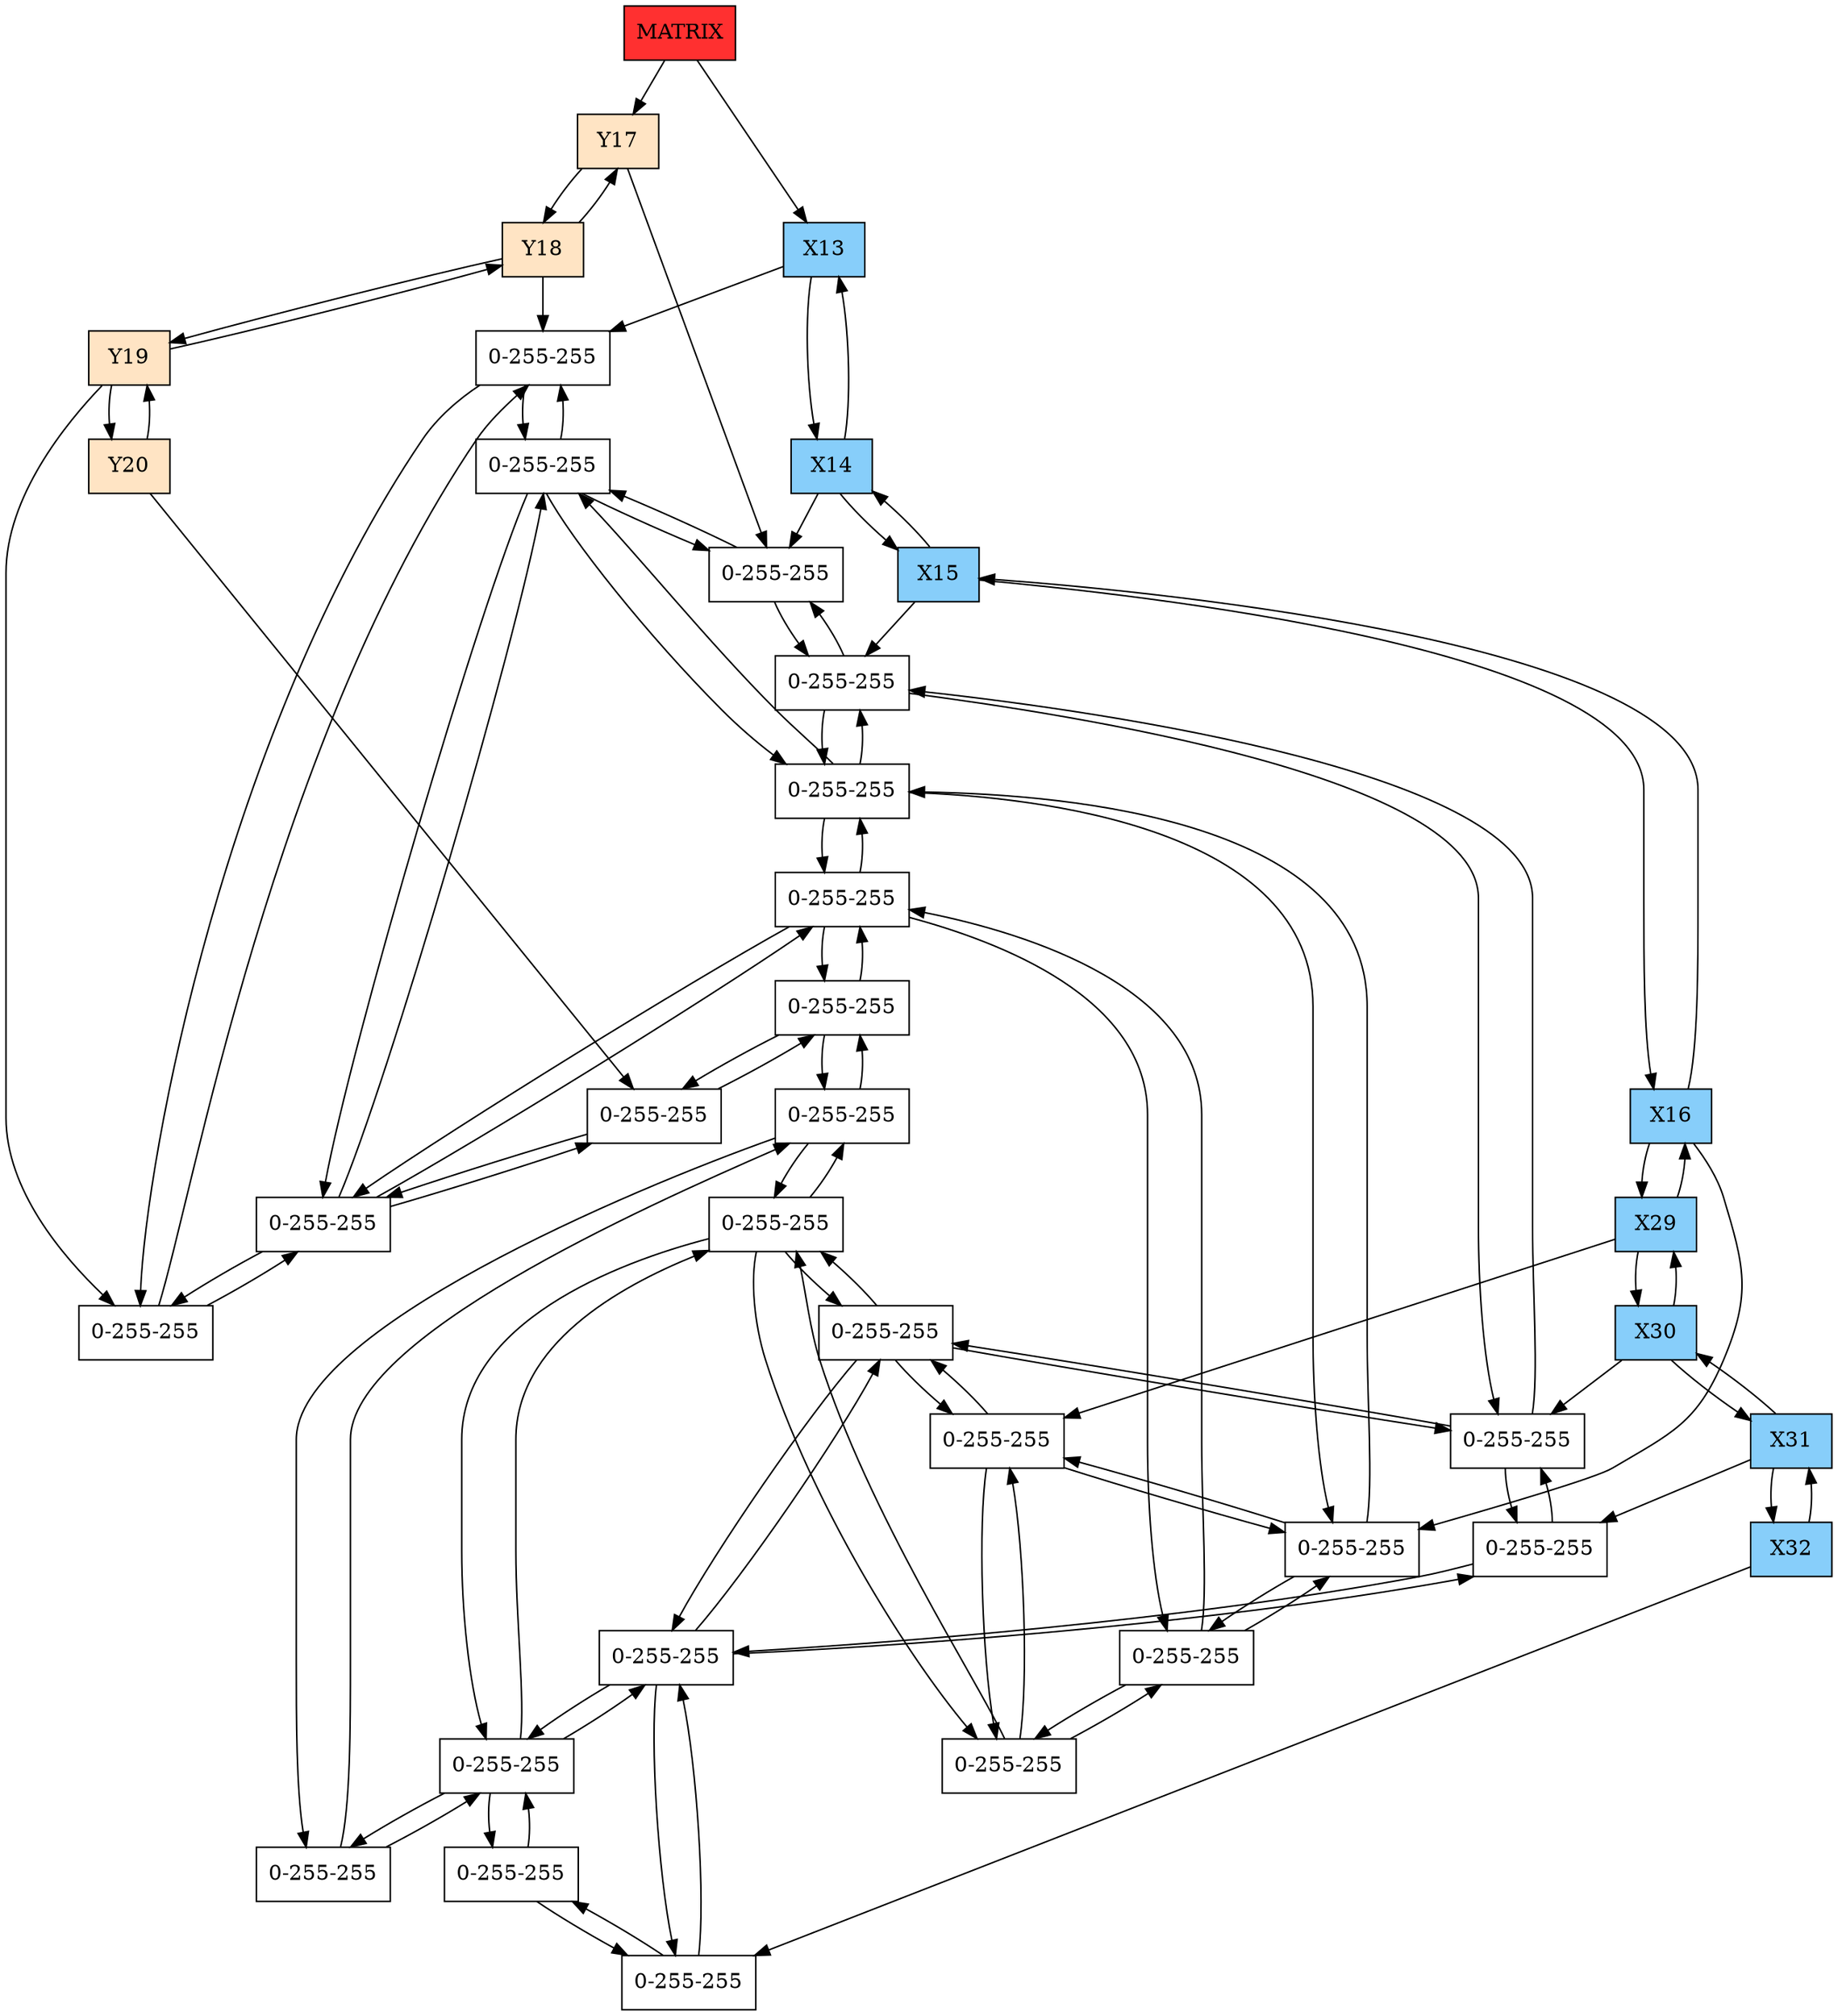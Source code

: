 digraph DISPERSA{
node[shape=box];
graph[nodesep = 0.5];
header[label="MATRIX" style=filled, fillcolor=firebrick1, pos="0,0!"];
Y17[label="Y17"  style = filled, fillcolor = bisque1, pos="0,-17!"];
Y18[label="Y18"  style = filled, fillcolor = bisque1, pos="0,-18!"];
Y19[label="Y19"  style = filled, fillcolor = bisque1, pos="0,-19!"];
Y20[label="Y20"  style = filled, fillcolor = bisque1, pos="0,-20!"];
X13[label="X13" style=filled, fillcolor=lightskyblue, pos="13,0!"];
X14[label="X14" style=filled, fillcolor=lightskyblue, pos="14,0!"];
X15[label="X15" style=filled, fillcolor=lightskyblue, pos="15,0!"];
X16[label="X16" style=filled, fillcolor=lightskyblue, pos="16,0!"];
X29[label="X29" style=filled, fillcolor=lightskyblue, pos="29,0!"];
X30[label="X30" style=filled, fillcolor=lightskyblue, pos="30,0!"];
X31[label="X31" style=filled, fillcolor=lightskyblue, pos="31,0!"];
X32[label="X32" style=filled, fillcolor=lightskyblue, pos="32,0!"];
header ->Y17;
header ->X13;
Y17 -> Y18 -> Y17;
Y18 -> Y19 -> Y18;
Y19 -> Y20 -> Y19;
X13 -> X14 -> X13;
X14 -> X15 -> X14;
X15 -> X16 -> X15;
X16 -> X29 -> X16;
X29 -> X30 -> X29;
X30 -> X31 -> X30;
X31 -> X32 -> X31;
X14Y17[label="0-255-255" pos="14,-17!"];
X15Y17[label="0-255-255" pos="15,-17!"];
X30Y17[label="0-255-255" pos="30,-17!"];
X31Y17[label="0-255-255" pos="31,-17!"];
X13Y18[label="0-255-255" pos="13,-18!"];
X14Y18[label="0-255-255" pos="14,-18!"];
X15Y18[label="0-255-255" pos="15,-18!"];
X16Y18[label="0-255-255" pos="16,-18!"];
X29Y18[label="0-255-255" pos="29,-18!"];
X30Y18[label="0-255-255" pos="30,-18!"];
X31Y18[label="0-255-255" pos="31,-18!"];
X32Y18[label="0-255-255" pos="32,-18!"];
X13Y19[label="0-255-255" pos="13,-19!"];
X14Y19[label="0-255-255" pos="14,-19!"];
X15Y19[label="0-255-255" pos="15,-19!"];
X16Y19[label="0-255-255" pos="16,-19!"];
X29Y19[label="0-255-255" pos="29,-19!"];
X30Y19[label="0-255-255" pos="30,-19!"];
X31Y19[label="0-255-255" pos="31,-19!"];
X32Y19[label="0-255-255" pos="32,-19!"];
X14Y20[label="0-255-255" pos="14,-20!"];
X15Y20[label="0-255-255" pos="15,-20!"];
X30Y20[label="0-255-255" pos="30,-20!"];
X31Y20[label="0-255-255" pos="31,-20!"];
Y17 -> X14Y17;
X13 -> X13Y18;
X14 -> X14Y17;
X15 -> X15Y17;
X16 -> X16Y18;
X29 -> X29Y18;
X30 -> X30Y17;
X31 -> X31Y17;
X32 -> X32Y18;
X14Y17 -> X15Y17 -> X14Y17;
X14Y17 -> X14Y18 -> X14Y17;
X15Y17 -> X30Y17 -> X15Y17;
X15Y17 -> X15Y18 -> X15Y17;
X30Y17 -> X31Y17 -> X30Y17;
X30Y17 -> X30Y18 -> X30Y17;
X31Y17 -> X31Y18 -> X31Y17;
Y18 -> X13Y18;
X13Y18 -> X14Y18 -> X13Y18;
X13Y18 -> X13Y19 -> X13Y18;
X14Y18 -> X15Y18 -> X14Y18;
X14Y18 -> X14Y19 -> X14Y18;
X15Y18 -> X16Y18 -> X15Y18;
X15Y18 -> X15Y19 -> X15Y18;
X16Y18 -> X29Y18 -> X16Y18;
X16Y18 -> X16Y19 -> X16Y18;
X29Y18 -> X30Y18 -> X29Y18;
X29Y18 -> X29Y19 -> X29Y18;
X30Y18 -> X31Y18 -> X30Y18;
X30Y18 -> X30Y19 -> X30Y18;
X31Y18 -> X32Y18 -> X31Y18;
X31Y18 -> X31Y19 -> X31Y18;
X32Y18 -> X32Y19 -> X32Y18;
Y19 -> X13Y19;
X13Y19 -> X14Y19 -> X13Y19;
X14Y19 -> X15Y19 -> X14Y19;
X14Y19 -> X14Y20 -> X14Y19;
X15Y19 -> X16Y19 -> X15Y19;
X15Y19 -> X15Y20 -> X15Y19;
X16Y19 -> X29Y19 -> X16Y19;
X29Y19 -> X30Y19 -> X29Y19;
X30Y19 -> X31Y19 -> X30Y19;
X30Y19 -> X30Y20 -> X30Y19;
X31Y19 -> X32Y19 -> X31Y19;
X31Y19 -> X31Y20 -> X31Y19;
Y20 -> X14Y20;
X14Y20 -> X15Y20 -> X14Y20;
X15Y20 -> X30Y20 -> X15Y20;
X30Y20 -> X31Y20 -> X30Y20;
}